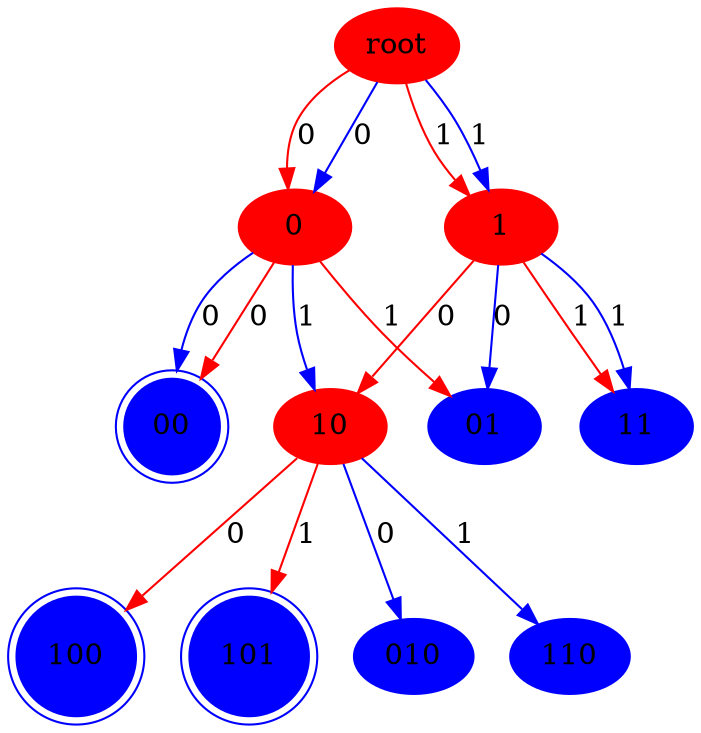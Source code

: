 digraph{ 
root  [color = red, style=filled]
0 [color = red, style=filled]
root -> 0 [color = red, label = 0] 
1 [color = red, style=filled]
root -> 1 [color = red, label = 1] 
root -> 0 [color = blue, label = 0] 
root -> 1 [color = blue, label = 1] 
00 [color = blue, style=filled, shape=doublecircle]
0 -> 00 [color = red, label = 0] 
01 [color = blue, style=filled]
0 -> 01 [color = red, label = 1] 
0 -> 00 [color = blue, label = 0] 
10 [color = red, style=filled]
0 -> 10 [color = blue, label = 1] 
1 -> 10 [color = red, label = 0] 
11 [color = blue, style=filled]
1 -> 11 [color = red, label = 1] 
1 -> 01 [color = blue, label = 0] 
1 -> 11 [color = blue, label = 1] 
100 [color = blue, style=filled, shape=doublecircle]
10 -> 100 [color = red, label = 0] 
101 [color = blue, style=filled, shape=doublecircle]
10 -> 101 [color = red, label = 1] 
010 [color = blue, style=filled]
10 -> 010 [color = blue, label = 0] 
110 [color = blue, style=filled]
10 -> 110 [color = blue, label = 1] 
} 
